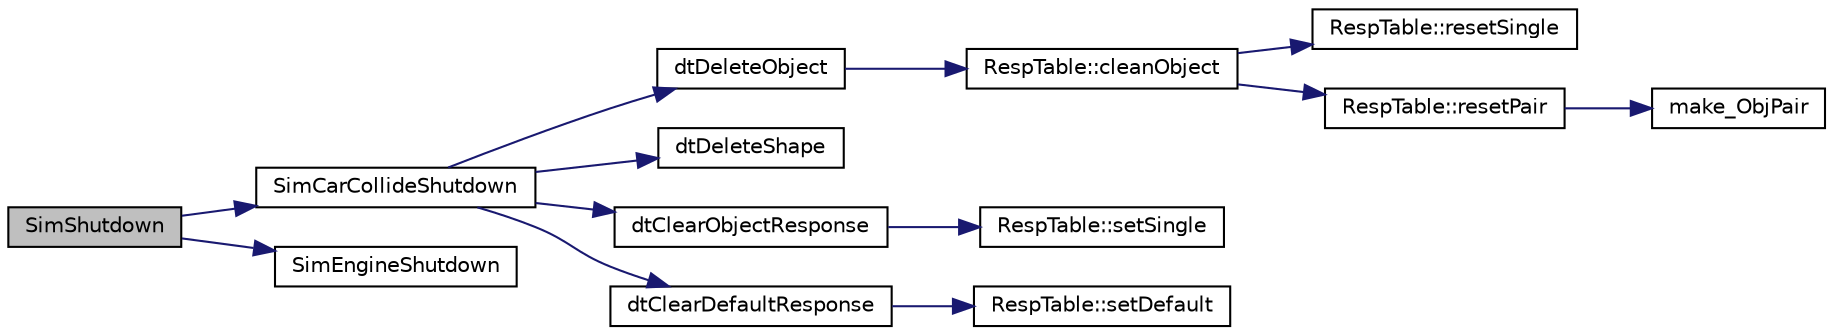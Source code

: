 digraph "SimShutdown"
{
  edge [fontname="Helvetica",fontsize="10",labelfontname="Helvetica",labelfontsize="10"];
  node [fontname="Helvetica",fontsize="10",shape=record];
  rankdir="LR";
  Node1 [label="SimShutdown",height=0.2,width=0.4,color="black", fillcolor="grey75", style="filled", fontcolor="black"];
  Node1 -> Node2 [color="midnightblue",fontsize="10",style="solid",fontname="Helvetica"];
  Node2 [label="SimCarCollideShutdown",height=0.2,width=0.4,color="black", fillcolor="white", style="filled",URL="$collide_8cpp.html#ace2d9b90fc53e419503ef151f395af71"];
  Node2 -> Node3 [color="midnightblue",fontsize="10",style="solid",fontname="Helvetica"];
  Node3 [label="dtDeleteObject",height=0.2,width=0.4,color="black", fillcolor="white", style="filled",URL="$solid_8h.html#ae258194ff72c46ef3456632b1b9f1204"];
  Node3 -> Node4 [color="midnightblue",fontsize="10",style="solid",fontname="Helvetica"];
  Node4 [label="RespTable::cleanObject",height=0.2,width=0.4,color="black", fillcolor="white", style="filled",URL="$class_resp_table.html#a514691bfc637b7d0a2156bba5e9d5abe"];
  Node4 -> Node5 [color="midnightblue",fontsize="10",style="solid",fontname="Helvetica"];
  Node5 [label="RespTable::resetSingle",height=0.2,width=0.4,color="black", fillcolor="white", style="filled",URL="$class_resp_table.html#a4a87f55965c3776bc463c75926a13765"];
  Node4 -> Node6 [color="midnightblue",fontsize="10",style="solid",fontname="Helvetica"];
  Node6 [label="RespTable::resetPair",height=0.2,width=0.4,color="black", fillcolor="white", style="filled",URL="$class_resp_table.html#aab3525a1f929c73112b968f466bafaf1"];
  Node6 -> Node7 [color="midnightblue",fontsize="10",style="solid",fontname="Helvetica"];
  Node7 [label="make_ObjPair",height=0.2,width=0.4,color="black", fillcolor="white", style="filled",URL="$_resp_table_8h.html#a147bd3ff217bf73c38e94e7b61ddec43"];
  Node2 -> Node8 [color="midnightblue",fontsize="10",style="solid",fontname="Helvetica"];
  Node8 [label="dtDeleteShape",height=0.2,width=0.4,color="black", fillcolor="white", style="filled",URL="$solid_8h.html#a6471d580e786e5a194d3b29d96d547ae"];
  Node2 -> Node9 [color="midnightblue",fontsize="10",style="solid",fontname="Helvetica"];
  Node9 [label="dtClearObjectResponse",height=0.2,width=0.4,color="black", fillcolor="white", style="filled",URL="$solid_8h.html#ae65d295557118d9d5044318710863523"];
  Node9 -> Node10 [color="midnightblue",fontsize="10",style="solid",fontname="Helvetica"];
  Node10 [label="RespTable::setSingle",height=0.2,width=0.4,color="black", fillcolor="white", style="filled",URL="$class_resp_table.html#a3cf99f3864de6655b41b68c13fe498cc"];
  Node2 -> Node11 [color="midnightblue",fontsize="10",style="solid",fontname="Helvetica"];
  Node11 [label="dtClearDefaultResponse",height=0.2,width=0.4,color="black", fillcolor="white", style="filled",URL="$solid_8h.html#a53ab4d86d914eaa55b45e1896fc10004"];
  Node11 -> Node12 [color="midnightblue",fontsize="10",style="solid",fontname="Helvetica"];
  Node12 [label="RespTable::setDefault",height=0.2,width=0.4,color="black", fillcolor="white", style="filled",URL="$class_resp_table.html#acab1d35f72700725e5c0bccaacee361a"];
  Node1 -> Node13 [color="midnightblue",fontsize="10",style="solid",fontname="Helvetica"];
  Node13 [label="SimEngineShutdown",height=0.2,width=0.4,color="black", fillcolor="white", style="filled",URL="$engine_8cpp.html#aba06ffc2292ad4fe9ef9a8605cf07852"];
}
